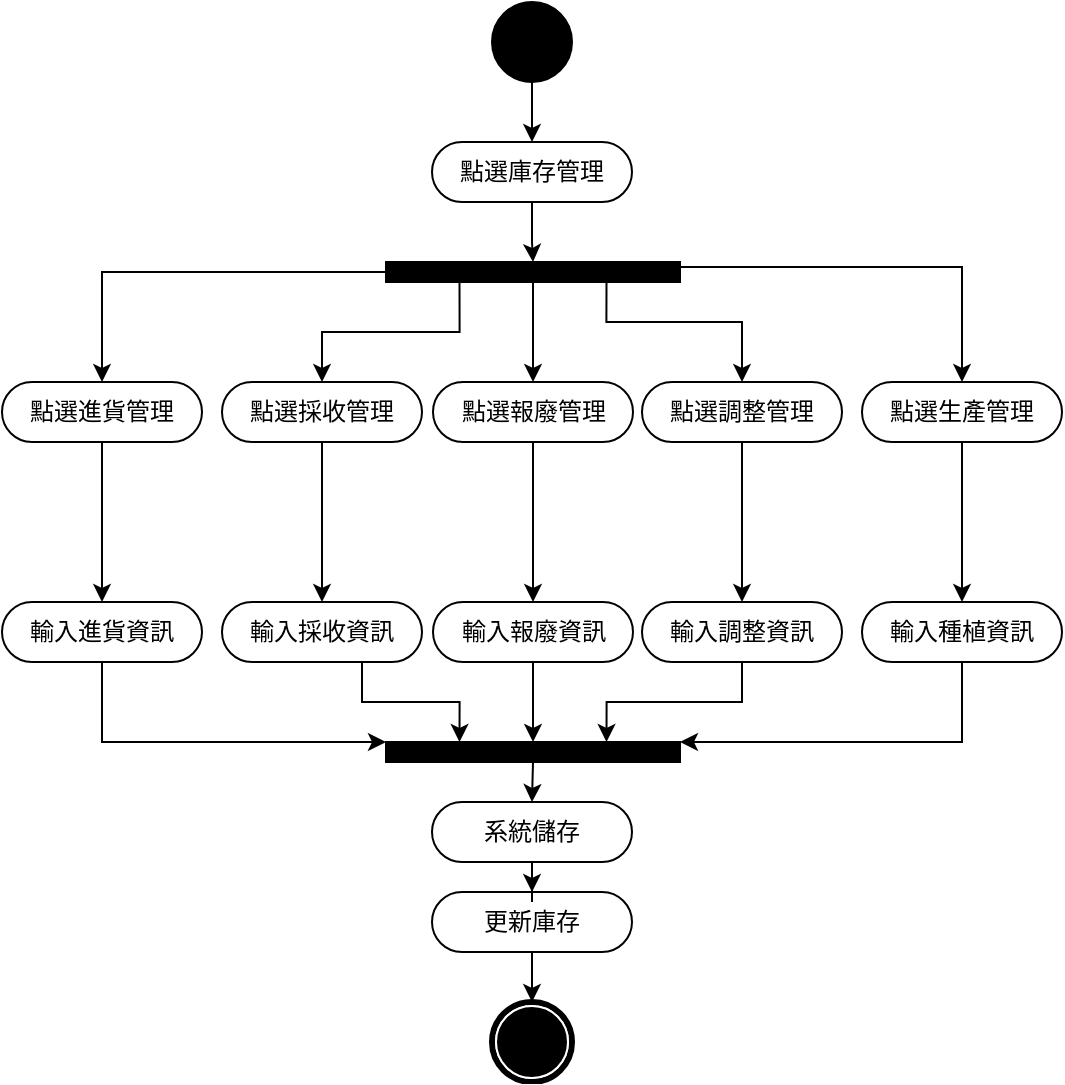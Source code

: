 <mxfile version="12.9.13" type="device"><diagram name="Page-1" id="0783ab3e-0a74-02c8-0abd-f7b4e66b4bec"><mxGraphModel dx="905" dy="672" grid="1" gridSize="10" guides="1" tooltips="1" connect="1" arrows="1" fold="1" page="1" pageScale="1" pageWidth="850" pageHeight="1100" background="#ffffff" math="0" shadow="0"><root><mxCell id="0"/><mxCell id="1" parent="0"/><mxCell id="FGTbNKxjDTaJD7v7DeY--9" style="edgeStyle=orthogonalEdgeStyle;rounded=0;orthogonalLoop=1;jettySize=auto;html=1;entryX=0.5;entryY=0;entryDx=0;entryDy=0;" parent="1" source="FGTbNKxjDTaJD7v7DeY--1" target="FGTbNKxjDTaJD7v7DeY--2" edge="1"><mxGeometry relative="1" as="geometry"/></mxCell><mxCell id="FGTbNKxjDTaJD7v7DeY--1" value="" style="ellipse;whiteSpace=wrap;html=1;rounded=0;shadow=0;comic=0;labelBackgroundColor=none;strokeWidth=1;fillColor=#000000;fontFamily=Verdana;fontSize=12;align=center;" parent="1" vertex="1"><mxGeometry x="405" y="10" width="40" height="40" as="geometry"/></mxCell><mxCell id="FGTbNKxjDTaJD7v7DeY--11" style="edgeStyle=orthogonalEdgeStyle;rounded=0;orthogonalLoop=1;jettySize=auto;html=1;entryX=0.5;entryY=0;entryDx=0;entryDy=0;" parent="1" source="FGTbNKxjDTaJD7v7DeY--2" target="FGTbNKxjDTaJD7v7DeY--3" edge="1"><mxGeometry relative="1" as="geometry"/></mxCell><mxCell id="FGTbNKxjDTaJD7v7DeY--2" value="點選庫存管理" style="rounded=1;whiteSpace=wrap;html=1;shadow=0;comic=0;labelBackgroundColor=none;strokeWidth=1;fontFamily=Verdana;fontSize=12;align=center;arcSize=50;" parent="1" vertex="1"><mxGeometry x="375" y="80" width="100" height="30" as="geometry"/></mxCell><mxCell id="FGTbNKxjDTaJD7v7DeY--16" style="edgeStyle=orthogonalEdgeStyle;rounded=0;orthogonalLoop=1;jettySize=auto;html=1;entryX=0.5;entryY=0;entryDx=0;entryDy=0;" parent="1" source="FGTbNKxjDTaJD7v7DeY--3" target="FGTbNKxjDTaJD7v7DeY--12" edge="1"><mxGeometry relative="1" as="geometry"/></mxCell><mxCell id="FGTbNKxjDTaJD7v7DeY--17" style="edgeStyle=orthogonalEdgeStyle;rounded=0;orthogonalLoop=1;jettySize=auto;html=1;entryX=0.5;entryY=0;entryDx=0;entryDy=0;exitX=0.25;exitY=1;exitDx=0;exitDy=0;" parent="1" source="FGTbNKxjDTaJD7v7DeY--3" target="FGTbNKxjDTaJD7v7DeY--13" edge="1"><mxGeometry relative="1" as="geometry"/></mxCell><mxCell id="FGTbNKxjDTaJD7v7DeY--19" style="edgeStyle=orthogonalEdgeStyle;rounded=0;orthogonalLoop=1;jettySize=auto;html=1;entryX=0.5;entryY=0;entryDx=0;entryDy=0;exitX=0.75;exitY=1;exitDx=0;exitDy=0;" parent="1" source="FGTbNKxjDTaJD7v7DeY--3" target="FGTbNKxjDTaJD7v7DeY--15" edge="1"><mxGeometry relative="1" as="geometry"><Array as="points"><mxPoint x="462" y="170"/><mxPoint x="530" y="170"/></Array></mxGeometry></mxCell><mxCell id="d5Jnj454l-f0TVnXGh36-1" style="edgeStyle=orthogonalEdgeStyle;rounded=0;orthogonalLoop=1;jettySize=auto;html=1;entryX=0.5;entryY=0;entryDx=0;entryDy=0;" edge="1" parent="1" source="FGTbNKxjDTaJD7v7DeY--3" target="FGTbNKxjDTaJD7v7DeY--14"><mxGeometry relative="1" as="geometry"/></mxCell><mxCell id="FGTbNKxjDTaJD7v7DeY--3" value="" style="whiteSpace=wrap;html=1;rounded=0;shadow=0;comic=0;labelBackgroundColor=none;strokeWidth=1;fillColor=#000000;fontFamily=Verdana;fontSize=12;align=center;rotation=0;" parent="1" vertex="1"><mxGeometry x="352" y="140" width="147" height="10" as="geometry"/></mxCell><mxCell id="FGTbNKxjDTaJD7v7DeY--6" value="" style="shape=mxgraph.bpmn.shape;html=1;verticalLabelPosition=bottom;labelBackgroundColor=#ffffff;verticalAlign=top;perimeter=ellipsePerimeter;outline=end;symbol=terminate;rounded=0;shadow=0;comic=0;strokeWidth=1;fontFamily=Verdana;fontSize=12;align=center;" parent="1" vertex="1"><mxGeometry x="405" y="510" width="40" height="40" as="geometry"/></mxCell><mxCell id="FGTbNKxjDTaJD7v7DeY--21" value="" style="edgeStyle=orthogonalEdgeStyle;rounded=0;orthogonalLoop=1;jettySize=auto;html=1;" parent="1" source="FGTbNKxjDTaJD7v7DeY--12" target="FGTbNKxjDTaJD7v7DeY--20" edge="1"><mxGeometry relative="1" as="geometry"/></mxCell><mxCell id="FGTbNKxjDTaJD7v7DeY--12" value="點選進貨管理" style="rounded=1;whiteSpace=wrap;html=1;shadow=0;comic=0;labelBackgroundColor=none;strokeWidth=1;fontFamily=Verdana;fontSize=12;align=center;arcSize=50;" parent="1" vertex="1"><mxGeometry x="160" y="200" width="100" height="30" as="geometry"/></mxCell><mxCell id="FGTbNKxjDTaJD7v7DeY--31" style="edgeStyle=orthogonalEdgeStyle;rounded=0;orthogonalLoop=1;jettySize=auto;html=1;entryX=0;entryY=0;entryDx=0;entryDy=0;exitX=0.5;exitY=1;exitDx=0;exitDy=0;" parent="1" source="FGTbNKxjDTaJD7v7DeY--20" target="FGTbNKxjDTaJD7v7DeY--44" edge="1"><mxGeometry relative="1" as="geometry"><mxPoint x="150" y="380" as="targetPoint"/><Array as="points"><mxPoint x="210" y="380"/></Array></mxGeometry></mxCell><mxCell id="FGTbNKxjDTaJD7v7DeY--20" value="輸入進貨資訊" style="rounded=1;whiteSpace=wrap;html=1;shadow=0;comic=0;labelBackgroundColor=none;strokeWidth=1;fontFamily=Verdana;fontSize=12;align=center;arcSize=50;" parent="1" vertex="1"><mxGeometry x="160" y="310" width="100" height="30" as="geometry"/></mxCell><mxCell id="FGTbNKxjDTaJD7v7DeY--23" value="" style="edgeStyle=orthogonalEdgeStyle;rounded=0;orthogonalLoop=1;jettySize=auto;html=1;" parent="1" source="FGTbNKxjDTaJD7v7DeY--13" target="FGTbNKxjDTaJD7v7DeY--22" edge="1"><mxGeometry relative="1" as="geometry"/></mxCell><mxCell id="FGTbNKxjDTaJD7v7DeY--13" value="點選採收管理" style="rounded=1;whiteSpace=wrap;html=1;shadow=0;comic=0;labelBackgroundColor=none;strokeWidth=1;fontFamily=Verdana;fontSize=12;align=center;arcSize=50;" parent="1" vertex="1"><mxGeometry x="270" y="200" width="100" height="30" as="geometry"/></mxCell><mxCell id="FGTbNKxjDTaJD7v7DeY--35" style="edgeStyle=orthogonalEdgeStyle;rounded=0;orthogonalLoop=1;jettySize=auto;html=1;entryX=0.25;entryY=0;entryDx=0;entryDy=0;" parent="1" source="FGTbNKxjDTaJD7v7DeY--22" target="FGTbNKxjDTaJD7v7DeY--44" edge="1"><mxGeometry relative="1" as="geometry"><mxPoint x="340" y="380" as="targetPoint"/><Array as="points"><mxPoint x="340" y="360"/><mxPoint x="389" y="360"/></Array></mxGeometry></mxCell><mxCell id="FGTbNKxjDTaJD7v7DeY--22" value="輸入採收資訊" style="rounded=1;whiteSpace=wrap;html=1;shadow=0;comic=0;labelBackgroundColor=none;strokeWidth=1;fontFamily=Verdana;fontSize=12;align=center;arcSize=50;" parent="1" vertex="1"><mxGeometry x="270" y="310" width="100" height="30" as="geometry"/></mxCell><mxCell id="FGTbNKxjDTaJD7v7DeY--25" value="" style="edgeStyle=orthogonalEdgeStyle;rounded=0;orthogonalLoop=1;jettySize=auto;html=1;" parent="1" source="FGTbNKxjDTaJD7v7DeY--14" target="FGTbNKxjDTaJD7v7DeY--24" edge="1"><mxGeometry relative="1" as="geometry"/></mxCell><mxCell id="FGTbNKxjDTaJD7v7DeY--14" value="點選報廢管理" style="rounded=1;whiteSpace=wrap;html=1;shadow=0;comic=0;labelBackgroundColor=none;strokeWidth=1;fontFamily=Verdana;fontSize=12;align=center;arcSize=50;" parent="1" vertex="1"><mxGeometry x="375.5" y="200" width="100" height="30" as="geometry"/></mxCell><mxCell id="FGTbNKxjDTaJD7v7DeY--49" style="edgeStyle=orthogonalEdgeStyle;rounded=0;orthogonalLoop=1;jettySize=auto;html=1;entryX=0.5;entryY=0;entryDx=0;entryDy=0;exitX=0.5;exitY=1;exitDx=0;exitDy=0;" parent="1" source="FGTbNKxjDTaJD7v7DeY--24" target="FGTbNKxjDTaJD7v7DeY--44" edge="1"><mxGeometry relative="1" as="geometry"><Array as="points"><mxPoint x="426" y="370"/><mxPoint x="426" y="370"/></Array><mxPoint x="392" y="420" as="targetPoint"/></mxGeometry></mxCell><mxCell id="FGTbNKxjDTaJD7v7DeY--24" value="輸入報廢資訊" style="rounded=1;whiteSpace=wrap;html=1;shadow=0;comic=0;labelBackgroundColor=none;strokeWidth=1;fontFamily=Verdana;fontSize=12;align=center;arcSize=50;" parent="1" vertex="1"><mxGeometry x="375.5" y="310" width="100" height="30" as="geometry"/></mxCell><mxCell id="FGTbNKxjDTaJD7v7DeY--27" value="" style="edgeStyle=orthogonalEdgeStyle;rounded=0;orthogonalLoop=1;jettySize=auto;html=1;" parent="1" source="FGTbNKxjDTaJD7v7DeY--15" target="FGTbNKxjDTaJD7v7DeY--26" edge="1"><mxGeometry relative="1" as="geometry"/></mxCell><mxCell id="FGTbNKxjDTaJD7v7DeY--15" value="點選調整管理" style="rounded=1;whiteSpace=wrap;html=1;shadow=0;comic=0;labelBackgroundColor=none;strokeWidth=1;fontFamily=Verdana;fontSize=12;align=center;arcSize=50;" parent="1" vertex="1"><mxGeometry x="480" y="200" width="100" height="30" as="geometry"/></mxCell><mxCell id="FGTbNKxjDTaJD7v7DeY--50" style="edgeStyle=orthogonalEdgeStyle;rounded=0;orthogonalLoop=1;jettySize=auto;html=1;entryX=0.75;entryY=0;entryDx=0;entryDy=0;exitX=0.5;exitY=1;exitDx=0;exitDy=0;" parent="1" source="FGTbNKxjDTaJD7v7DeY--26" target="FGTbNKxjDTaJD7v7DeY--44" edge="1"><mxGeometry relative="1" as="geometry"><Array as="points"><mxPoint x="530" y="360"/><mxPoint x="462" y="360"/></Array></mxGeometry></mxCell><mxCell id="FGTbNKxjDTaJD7v7DeY--26" value="輸入調整資訊" style="rounded=1;whiteSpace=wrap;html=1;shadow=0;comic=0;labelBackgroundColor=none;strokeWidth=1;fontFamily=Verdana;fontSize=12;align=center;arcSize=50;" parent="1" vertex="1"><mxGeometry x="480" y="310" width="100" height="30" as="geometry"/></mxCell><mxCell id="FGTbNKxjDTaJD7v7DeY--47" style="edgeStyle=orthogonalEdgeStyle;rounded=0;orthogonalLoop=1;jettySize=auto;html=1;entryX=0.5;entryY=0;entryDx=0;entryDy=0;exitX=0.5;exitY=1;exitDx=0;exitDy=0;" parent="1" source="FGTbNKxjDTaJD7v7DeY--44" target="FGTbNKxjDTaJD7v7DeY--51" edge="1"><mxGeometry relative="1" as="geometry"><mxPoint x="392" y="430" as="targetPoint"/><mxPoint x="392" y="390" as="sourcePoint"/></mxGeometry></mxCell><mxCell id="FGTbNKxjDTaJD7v7DeY--44" value="" style="whiteSpace=wrap;html=1;rounded=0;shadow=0;comic=0;labelBackgroundColor=none;strokeWidth=1;fillColor=#000000;fontFamily=Verdana;fontSize=12;align=center;rotation=0;" parent="1" vertex="1"><mxGeometry x="352" y="380" width="147" height="10" as="geometry"/></mxCell><mxCell id="FGTbNKxjDTaJD7v7DeY--48" style="edgeStyle=orthogonalEdgeStyle;rounded=0;orthogonalLoop=1;jettySize=auto;html=1;entryX=0.5;entryY=0;entryDx=0;entryDy=0;" parent="1" source="FGTbNKxjDTaJD7v7DeY--46" target="FGTbNKxjDTaJD7v7DeY--6" edge="1"><mxGeometry relative="1" as="geometry"/></mxCell><mxCell id="FGTbNKxjDTaJD7v7DeY--46" value="更新庫存" style="rounded=1;whiteSpace=wrap;html=1;shadow=0;comic=0;labelBackgroundColor=none;strokeWidth=1;fontFamily=Verdana;fontSize=12;align=center;arcSize=50;" parent="1" vertex="1"><mxGeometry x="375" y="455" width="100" height="30" as="geometry"/></mxCell><mxCell id="FGTbNKxjDTaJD7v7DeY--52" style="edgeStyle=orthogonalEdgeStyle;rounded=0;orthogonalLoop=1;jettySize=auto;html=1;entryX=0.5;entryY=0;entryDx=0;entryDy=0;" parent="1" source="FGTbNKxjDTaJD7v7DeY--51" target="FGTbNKxjDTaJD7v7DeY--46" edge="1"><mxGeometry relative="1" as="geometry"/></mxCell><mxCell id="FGTbNKxjDTaJD7v7DeY--51" value="系統儲存" style="rounded=1;whiteSpace=wrap;html=1;shadow=0;comic=0;labelBackgroundColor=none;strokeWidth=1;fontFamily=Verdana;fontSize=12;align=center;arcSize=50;" parent="1" vertex="1"><mxGeometry x="375" y="410" width="100" height="30" as="geometry"/></mxCell><mxCell id="8hmdOt6W_4uKyguMVQOD-1" style="edgeStyle=orthogonalEdgeStyle;rounded=0;orthogonalLoop=1;jettySize=auto;html=1;entryX=0.5;entryY=0;entryDx=0;entryDy=0;exitX=1;exitY=0.25;exitDx=0;exitDy=0;" parent="1" source="FGTbNKxjDTaJD7v7DeY--3" target="8hmdOt6W_4uKyguMVQOD-3" edge="1"><mxGeometry relative="1" as="geometry"><mxPoint x="800" y="230" as="sourcePoint"/></mxGeometry></mxCell><mxCell id="8hmdOt6W_4uKyguMVQOD-3" value="點選生產管理" style="rounded=1;whiteSpace=wrap;html=1;shadow=0;comic=0;labelBackgroundColor=none;strokeWidth=1;fontFamily=Verdana;fontSize=12;align=center;arcSize=50;" parent="1" vertex="1"><mxGeometry x="590" y="200" width="100" height="30" as="geometry"/></mxCell><mxCell id="8hmdOt6W_4uKyguMVQOD-4" style="edgeStyle=orthogonalEdgeStyle;rounded=0;orthogonalLoop=1;jettySize=auto;html=1;entryX=0.5;entryY=0;entryDx=0;entryDy=0;exitX=0.5;exitY=1;exitDx=0;exitDy=0;" parent="1" source="8hmdOt6W_4uKyguMVQOD-3" target="8hmdOt6W_4uKyguMVQOD-7" edge="1"><mxGeometry relative="1" as="geometry"><mxPoint x="567" y="255" as="sourcePoint"/><mxPoint x="640" y="260" as="targetPoint"/></mxGeometry></mxCell><mxCell id="8hmdOt6W_4uKyguMVQOD-7" value="輸入種植資訊" style="rounded=1;whiteSpace=wrap;html=1;shadow=0;comic=0;labelBackgroundColor=none;strokeWidth=1;fontFamily=Verdana;fontSize=12;align=center;arcSize=50;" parent="1" vertex="1"><mxGeometry x="590" y="310" width="100" height="30" as="geometry"/></mxCell><mxCell id="8hmdOt6W_4uKyguMVQOD-8" style="edgeStyle=orthogonalEdgeStyle;rounded=0;orthogonalLoop=1;jettySize=auto;html=1;entryX=1;entryY=0;entryDx=0;entryDy=0;exitX=0.5;exitY=1;exitDx=0;exitDy=0;" parent="1" source="8hmdOt6W_4uKyguMVQOD-7" target="FGTbNKxjDTaJD7v7DeY--44" edge="1"><mxGeometry relative="1" as="geometry"><mxPoint x="700" y="370" as="sourcePoint"/><mxPoint x="800" y="480" as="targetPoint"/><Array as="points"><mxPoint x="640" y="380"/></Array></mxGeometry></mxCell></root></mxGraphModel></diagram></mxfile>